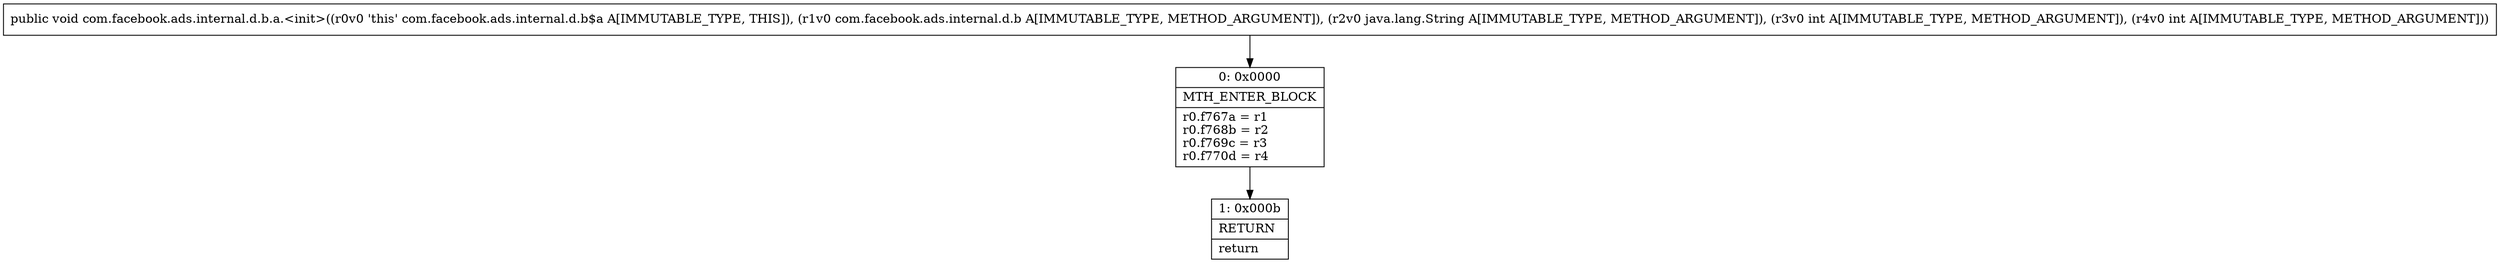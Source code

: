 digraph "CFG forcom.facebook.ads.internal.d.b.a.\<init\>(Lcom\/facebook\/ads\/internal\/d\/b;Ljava\/lang\/String;II)V" {
Node_0 [shape=record,label="{0\:\ 0x0000|MTH_ENTER_BLOCK\l|r0.f767a = r1\lr0.f768b = r2\lr0.f769c = r3\lr0.f770d = r4\l}"];
Node_1 [shape=record,label="{1\:\ 0x000b|RETURN\l|return\l}"];
MethodNode[shape=record,label="{public void com.facebook.ads.internal.d.b.a.\<init\>((r0v0 'this' com.facebook.ads.internal.d.b$a A[IMMUTABLE_TYPE, THIS]), (r1v0 com.facebook.ads.internal.d.b A[IMMUTABLE_TYPE, METHOD_ARGUMENT]), (r2v0 java.lang.String A[IMMUTABLE_TYPE, METHOD_ARGUMENT]), (r3v0 int A[IMMUTABLE_TYPE, METHOD_ARGUMENT]), (r4v0 int A[IMMUTABLE_TYPE, METHOD_ARGUMENT])) }"];
MethodNode -> Node_0;
Node_0 -> Node_1;
}

